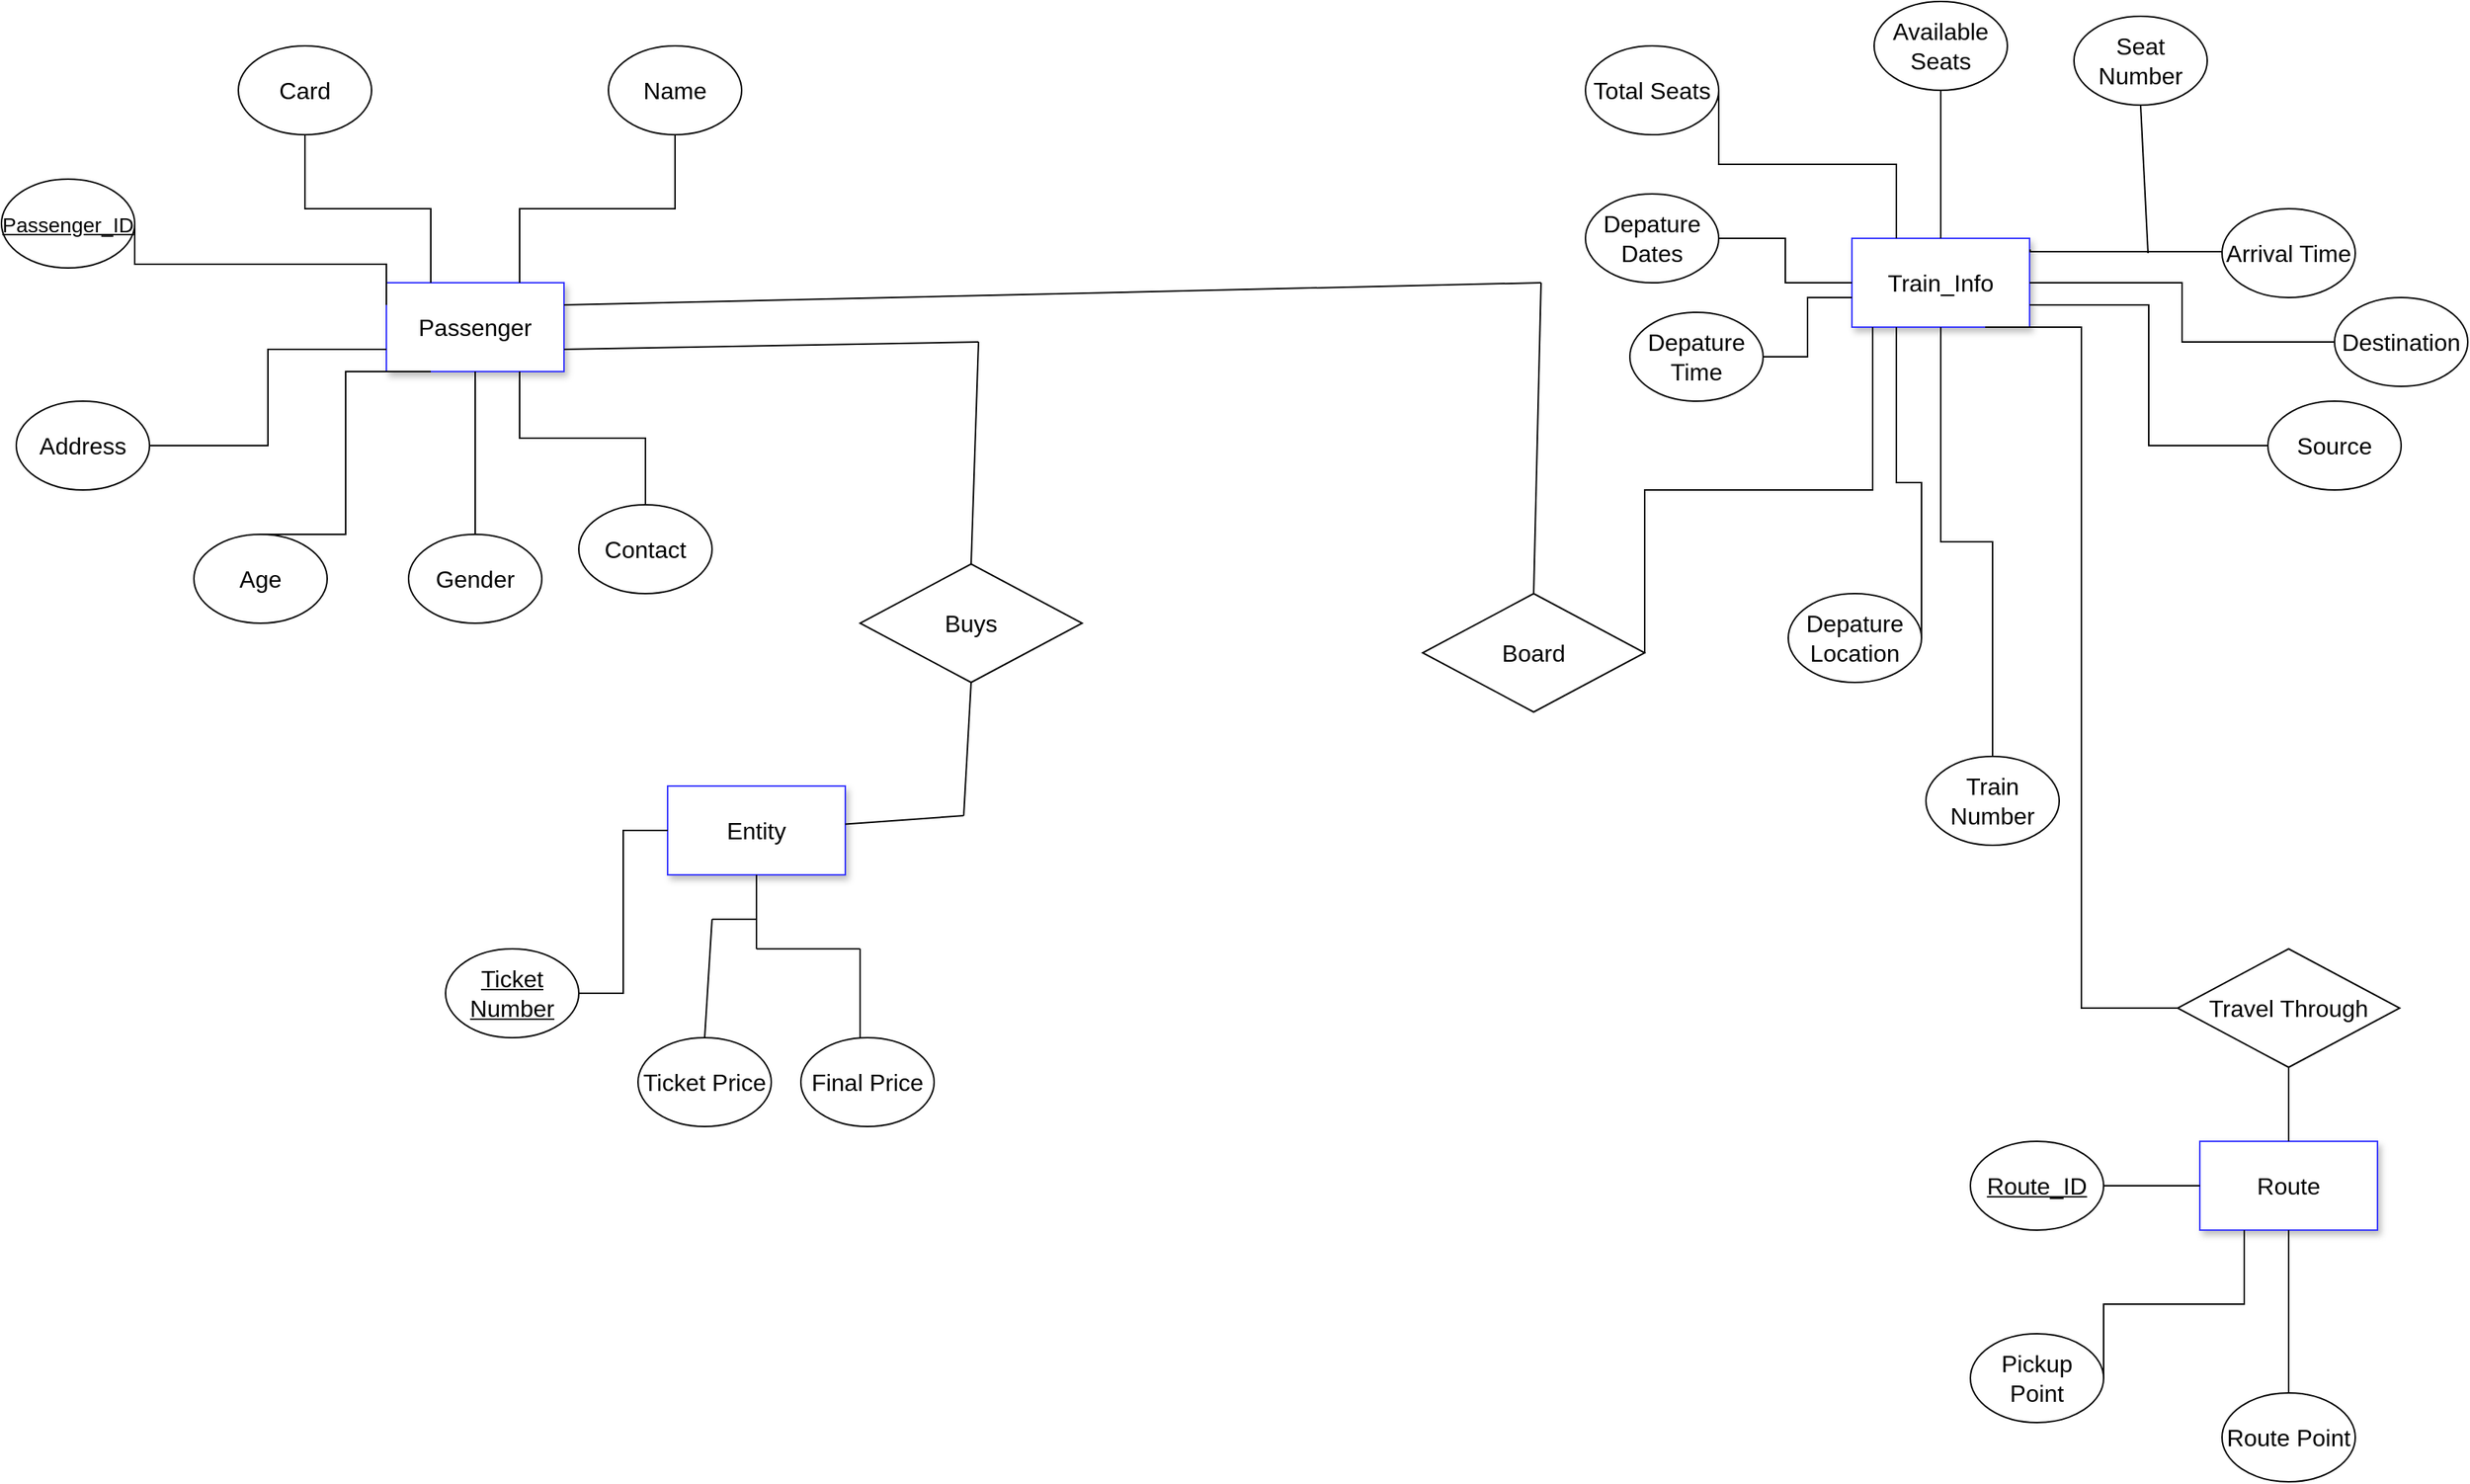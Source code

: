 <mxfile version="21.1.1" type="device">
  <diagram id="C5RBs43oDa-KdzZeNtuy" name="Page-1">
    <mxGraphModel dx="4052" dy="2457" grid="1" gridSize="10" guides="1" tooltips="1" connect="1" arrows="1" fold="1" page="1" pageScale="1" pageWidth="827" pageHeight="1169" math="0" shadow="0">
      <root>
        <mxCell id="WIyWlLk6GJQsqaUBKTNV-0" />
        <mxCell id="WIyWlLk6GJQsqaUBKTNV-1" parent="WIyWlLk6GJQsqaUBKTNV-0" />
        <mxCell id="ZJYMLbAnZgyfTpdH6xbu-0" value="Buys" style="rhombus;whiteSpace=wrap;html=1;fontSize=16;" vertex="1" parent="WIyWlLk6GJQsqaUBKTNV-1">
          <mxGeometry x="200" y="280" width="150" height="80" as="geometry" />
        </mxCell>
        <mxCell id="ZJYMLbAnZgyfTpdH6xbu-1" value="Board" style="rhombus;whiteSpace=wrap;html=1;fontSize=16;" vertex="1" parent="WIyWlLk6GJQsqaUBKTNV-1">
          <mxGeometry x="580" y="300" width="150" height="80" as="geometry" />
        </mxCell>
        <mxCell id="ZJYMLbAnZgyfTpdH6xbu-2" value="Entity" style="rounded=0;whiteSpace=wrap;html=1;fontSize=16;shadow=1;strokeColor=#3333FF;" vertex="1" parent="WIyWlLk6GJQsqaUBKTNV-1">
          <mxGeometry x="70" y="430" width="120" height="60" as="geometry" />
        </mxCell>
        <mxCell id="ZJYMLbAnZgyfTpdH6xbu-3" value="" style="endArrow=none;html=1;rounded=0;fontSize=12;startSize=8;endSize=8;curved=1;entryX=0.5;entryY=1;entryDx=0;entryDy=0;" edge="1" parent="WIyWlLk6GJQsqaUBKTNV-1" target="ZJYMLbAnZgyfTpdH6xbu-0">
          <mxGeometry width="50" height="50" relative="1" as="geometry">
            <mxPoint x="270" y="450" as="sourcePoint" />
            <mxPoint x="270" y="360" as="targetPoint" />
          </mxGeometry>
        </mxCell>
        <mxCell id="ZJYMLbAnZgyfTpdH6xbu-4" value="" style="endArrow=none;html=1;rounded=0;fontSize=12;startSize=8;endSize=8;curved=1;" edge="1" parent="WIyWlLk6GJQsqaUBKTNV-1" source="ZJYMLbAnZgyfTpdH6xbu-2">
          <mxGeometry width="50" height="50" relative="1" as="geometry">
            <mxPoint x="190" y="510" as="sourcePoint" />
            <mxPoint x="270" y="450" as="targetPoint" />
          </mxGeometry>
        </mxCell>
        <mxCell id="ZJYMLbAnZgyfTpdH6xbu-5" value="&lt;u&gt;Ticket Number&lt;/u&gt;" style="ellipse;whiteSpace=wrap;html=1;fontSize=16;" vertex="1" parent="WIyWlLk6GJQsqaUBKTNV-1">
          <mxGeometry x="-80" y="540" width="90" height="60" as="geometry" />
        </mxCell>
        <mxCell id="ZJYMLbAnZgyfTpdH6xbu-6" value="Ticket Price" style="ellipse;whiteSpace=wrap;html=1;fontSize=16;" vertex="1" parent="WIyWlLk6GJQsqaUBKTNV-1">
          <mxGeometry x="50" y="600" width="90" height="60" as="geometry" />
        </mxCell>
        <mxCell id="ZJYMLbAnZgyfTpdH6xbu-7" value="Final Price" style="ellipse;whiteSpace=wrap;html=1;fontSize=16;" vertex="1" parent="WIyWlLk6GJQsqaUBKTNV-1">
          <mxGeometry x="160" y="600" width="90" height="60" as="geometry" />
        </mxCell>
        <mxCell id="ZJYMLbAnZgyfTpdH6xbu-8" value="" style="endArrow=none;html=1;rounded=0;fontSize=12;startSize=8;endSize=8;curved=1;entryX=0.5;entryY=1;entryDx=0;entryDy=0;" edge="1" parent="WIyWlLk6GJQsqaUBKTNV-1" target="ZJYMLbAnZgyfTpdH6xbu-2">
          <mxGeometry width="50" height="50" relative="1" as="geometry">
            <mxPoint x="130" y="540" as="sourcePoint" />
            <mxPoint x="150" y="520" as="targetPoint" />
          </mxGeometry>
        </mxCell>
        <mxCell id="ZJYMLbAnZgyfTpdH6xbu-9" value="" style="endArrow=none;html=1;rounded=0;fontSize=12;startSize=8;endSize=8;curved=1;" edge="1" parent="WIyWlLk6GJQsqaUBKTNV-1">
          <mxGeometry width="50" height="50" relative="1" as="geometry">
            <mxPoint x="130" y="540" as="sourcePoint" />
            <mxPoint x="200" y="540" as="targetPoint" />
          </mxGeometry>
        </mxCell>
        <mxCell id="ZJYMLbAnZgyfTpdH6xbu-10" value="" style="endArrow=none;html=1;rounded=0;fontSize=12;startSize=8;endSize=8;curved=1;exitX=0.5;exitY=0;exitDx=0;exitDy=0;" edge="1" parent="WIyWlLk6GJQsqaUBKTNV-1" source="ZJYMLbAnZgyfTpdH6xbu-6">
          <mxGeometry width="50" height="50" relative="1" as="geometry">
            <mxPoint x="90" y="580" as="sourcePoint" />
            <mxPoint x="100" y="520" as="targetPoint" />
          </mxGeometry>
        </mxCell>
        <mxCell id="ZJYMLbAnZgyfTpdH6xbu-11" value="" style="endArrow=none;html=1;rounded=0;fontSize=12;startSize=8;endSize=8;curved=1;" edge="1" parent="WIyWlLk6GJQsqaUBKTNV-1">
          <mxGeometry width="50" height="50" relative="1" as="geometry">
            <mxPoint x="200" y="540" as="sourcePoint" />
            <mxPoint x="200" y="600" as="targetPoint" />
          </mxGeometry>
        </mxCell>
        <mxCell id="ZJYMLbAnZgyfTpdH6xbu-12" value="" style="endArrow=none;html=1;rounded=0;fontSize=12;startSize=8;endSize=8;curved=1;" edge="1" parent="WIyWlLk6GJQsqaUBKTNV-1">
          <mxGeometry width="50" height="50" relative="1" as="geometry">
            <mxPoint x="100" y="520" as="sourcePoint" />
            <mxPoint x="130" y="520" as="targetPoint" />
          </mxGeometry>
        </mxCell>
        <mxCell id="ZJYMLbAnZgyfTpdH6xbu-13" value="" style="endArrow=none;html=1;rounded=0;fontSize=12;startSize=8;endSize=8;entryX=0;entryY=0.5;entryDx=0;entryDy=0;exitX=1;exitY=0.5;exitDx=0;exitDy=0;edgeStyle=elbowEdgeStyle;" edge="1" parent="WIyWlLk6GJQsqaUBKTNV-1" source="ZJYMLbAnZgyfTpdH6xbu-5" target="ZJYMLbAnZgyfTpdH6xbu-2">
          <mxGeometry width="50" height="50" relative="1" as="geometry">
            <mxPoint x="10" y="530" as="sourcePoint" />
            <mxPoint x="60" y="480" as="targetPoint" />
          </mxGeometry>
        </mxCell>
        <mxCell id="ZJYMLbAnZgyfTpdH6xbu-15" value="Passenger" style="rounded=0;whiteSpace=wrap;html=1;fontSize=16;shadow=1;strokeColor=#3333FF;" vertex="1" parent="WIyWlLk6GJQsqaUBKTNV-1">
          <mxGeometry x="-120" y="90" width="120" height="60" as="geometry" />
        </mxCell>
        <mxCell id="ZJYMLbAnZgyfTpdH6xbu-16" value="Age" style="ellipse;whiteSpace=wrap;html=1;fontSize=16;" vertex="1" parent="WIyWlLk6GJQsqaUBKTNV-1">
          <mxGeometry x="-250" y="260" width="90" height="60" as="geometry" />
        </mxCell>
        <mxCell id="ZJYMLbAnZgyfTpdH6xbu-17" value="Card" style="ellipse;whiteSpace=wrap;html=1;fontSize=16;" vertex="1" parent="WIyWlLk6GJQsqaUBKTNV-1">
          <mxGeometry x="-220" y="-70" width="90" height="60" as="geometry" />
        </mxCell>
        <mxCell id="ZJYMLbAnZgyfTpdH6xbu-18" value="Address" style="ellipse;whiteSpace=wrap;html=1;fontSize=16;" vertex="1" parent="WIyWlLk6GJQsqaUBKTNV-1">
          <mxGeometry x="-370" y="170" width="90" height="60" as="geometry" />
        </mxCell>
        <mxCell id="ZJYMLbAnZgyfTpdH6xbu-19" value="Gender" style="ellipse;whiteSpace=wrap;html=1;fontSize=16;" vertex="1" parent="WIyWlLk6GJQsqaUBKTNV-1">
          <mxGeometry x="-105" y="260" width="90" height="60" as="geometry" />
        </mxCell>
        <mxCell id="ZJYMLbAnZgyfTpdH6xbu-20" value="&lt;font style=&quot;font-size: 14px;&quot;&gt;&lt;u&gt;Passenger_ID&lt;/u&gt;&lt;/font&gt;" style="ellipse;whiteSpace=wrap;html=1;fontSize=16;" vertex="1" parent="WIyWlLk6GJQsqaUBKTNV-1">
          <mxGeometry x="-380" y="20" width="90" height="60" as="geometry" />
        </mxCell>
        <mxCell id="ZJYMLbAnZgyfTpdH6xbu-21" value="Name" style="ellipse;whiteSpace=wrap;html=1;fontSize=16;" vertex="1" parent="WIyWlLk6GJQsqaUBKTNV-1">
          <mxGeometry x="30" y="-70" width="90" height="60" as="geometry" />
        </mxCell>
        <mxCell id="ZJYMLbAnZgyfTpdH6xbu-23" value="" style="endArrow=none;html=1;rounded=0;exitX=0.5;exitY=0;exitDx=0;exitDy=0;entryX=0.25;entryY=1;entryDx=0;entryDy=0;edgeStyle=elbowEdgeStyle;" edge="1" parent="WIyWlLk6GJQsqaUBKTNV-1" source="ZJYMLbAnZgyfTpdH6xbu-16" target="ZJYMLbAnZgyfTpdH6xbu-15">
          <mxGeometry width="50" height="50" relative="1" as="geometry">
            <mxPoint x="-80" y="210" as="sourcePoint" />
            <mxPoint x="-30" y="160" as="targetPoint" />
          </mxGeometry>
        </mxCell>
        <mxCell id="ZJYMLbAnZgyfTpdH6xbu-24" value="" style="endArrow=none;html=1;rounded=0;exitX=0.5;exitY=0;exitDx=0;exitDy=0;entryX=0.5;entryY=1;entryDx=0;entryDy=0;edgeStyle=elbowEdgeStyle;" edge="1" parent="WIyWlLk6GJQsqaUBKTNV-1" source="ZJYMLbAnZgyfTpdH6xbu-19" target="ZJYMLbAnZgyfTpdH6xbu-15">
          <mxGeometry width="50" height="50" relative="1" as="geometry">
            <mxPoint x="60" y="200" as="sourcePoint" />
            <mxPoint x="110" y="150" as="targetPoint" />
          </mxGeometry>
        </mxCell>
        <mxCell id="ZJYMLbAnZgyfTpdH6xbu-25" value="" style="endArrow=none;html=1;rounded=0;exitX=0.5;exitY=1;exitDx=0;exitDy=0;entryX=0.75;entryY=0;entryDx=0;entryDy=0;edgeStyle=elbowEdgeStyle;elbow=vertical;" edge="1" parent="WIyWlLk6GJQsqaUBKTNV-1" source="ZJYMLbAnZgyfTpdH6xbu-21" target="ZJYMLbAnZgyfTpdH6xbu-15">
          <mxGeometry width="50" height="50" relative="1" as="geometry">
            <mxPoint x="120" y="70" as="sourcePoint" />
            <mxPoint x="170" y="20" as="targetPoint" />
          </mxGeometry>
        </mxCell>
        <mxCell id="ZJYMLbAnZgyfTpdH6xbu-26" value="" style="endArrow=none;html=1;rounded=0;exitX=0.5;exitY=1;exitDx=0;exitDy=0;entryX=0.25;entryY=0;entryDx=0;entryDy=0;edgeStyle=elbowEdgeStyle;elbow=vertical;" edge="1" parent="WIyWlLk6GJQsqaUBKTNV-1" source="ZJYMLbAnZgyfTpdH6xbu-17" target="ZJYMLbAnZgyfTpdH6xbu-15">
          <mxGeometry width="50" height="50" relative="1" as="geometry">
            <mxPoint x="80" y="90" as="sourcePoint" />
            <mxPoint x="130" y="40" as="targetPoint" />
          </mxGeometry>
        </mxCell>
        <mxCell id="ZJYMLbAnZgyfTpdH6xbu-27" value="" style="endArrow=none;html=1;rounded=0;entryX=1;entryY=0.5;entryDx=0;entryDy=0;exitX=0;exitY=0.75;exitDx=0;exitDy=0;edgeStyle=elbowEdgeStyle;" edge="1" parent="WIyWlLk6GJQsqaUBKTNV-1" source="ZJYMLbAnZgyfTpdH6xbu-15" target="ZJYMLbAnZgyfTpdH6xbu-18">
          <mxGeometry width="50" height="50" relative="1" as="geometry">
            <mxPoint x="-260" y="310" as="sourcePoint" />
            <mxPoint x="-210" y="260" as="targetPoint" />
          </mxGeometry>
        </mxCell>
        <mxCell id="ZJYMLbAnZgyfTpdH6xbu-28" value="" style="endArrow=none;html=1;rounded=0;exitX=1;exitY=0.5;exitDx=0;exitDy=0;entryX=0;entryY=0.25;entryDx=0;entryDy=0;edgeStyle=elbowEdgeStyle;elbow=vertical;" edge="1" parent="WIyWlLk6GJQsqaUBKTNV-1" source="ZJYMLbAnZgyfTpdH6xbu-20" target="ZJYMLbAnZgyfTpdH6xbu-15">
          <mxGeometry width="50" height="50" relative="1" as="geometry">
            <mxPoint x="-170" y="140" as="sourcePoint" />
            <mxPoint x="-120" y="90" as="targetPoint" />
          </mxGeometry>
        </mxCell>
        <mxCell id="ZJYMLbAnZgyfTpdH6xbu-29" value="Contact" style="ellipse;whiteSpace=wrap;html=1;fontSize=16;" vertex="1" parent="WIyWlLk6GJQsqaUBKTNV-1">
          <mxGeometry x="10" y="240" width="90" height="60" as="geometry" />
        </mxCell>
        <mxCell id="ZJYMLbAnZgyfTpdH6xbu-30" value="" style="endArrow=none;html=1;rounded=0;exitX=0.5;exitY=0;exitDx=0;exitDy=0;entryX=0.75;entryY=1;entryDx=0;entryDy=0;edgeStyle=elbowEdgeStyle;elbow=vertical;" edge="1" parent="WIyWlLk6GJQsqaUBKTNV-1" source="ZJYMLbAnZgyfTpdH6xbu-29" target="ZJYMLbAnZgyfTpdH6xbu-15">
          <mxGeometry width="50" height="50" relative="1" as="geometry">
            <mxPoint x="100" y="110" as="sourcePoint" />
            <mxPoint x="150" y="60" as="targetPoint" />
          </mxGeometry>
        </mxCell>
        <mxCell id="ZJYMLbAnZgyfTpdH6xbu-31" value="" style="endArrow=none;html=1;rounded=0;exitX=0.5;exitY=0;exitDx=0;exitDy=0;" edge="1" parent="WIyWlLk6GJQsqaUBKTNV-1" source="ZJYMLbAnZgyfTpdH6xbu-0">
          <mxGeometry width="50" height="50" relative="1" as="geometry">
            <mxPoint x="270" y="210" as="sourcePoint" />
            <mxPoint x="280" y="130" as="targetPoint" />
          </mxGeometry>
        </mxCell>
        <mxCell id="ZJYMLbAnZgyfTpdH6xbu-32" value="" style="endArrow=none;html=1;rounded=0;exitX=1;exitY=0.75;exitDx=0;exitDy=0;" edge="1" parent="WIyWlLk6GJQsqaUBKTNV-1" source="ZJYMLbAnZgyfTpdH6xbu-15">
          <mxGeometry width="50" height="50" relative="1" as="geometry">
            <mxPoint x="120" y="130" as="sourcePoint" />
            <mxPoint x="280" y="130" as="targetPoint" />
          </mxGeometry>
        </mxCell>
        <mxCell id="ZJYMLbAnZgyfTpdH6xbu-35" value="" style="endArrow=none;html=1;rounded=0;exitX=0.5;exitY=0;exitDx=0;exitDy=0;" edge="1" parent="WIyWlLk6GJQsqaUBKTNV-1" source="ZJYMLbAnZgyfTpdH6xbu-1">
          <mxGeometry width="50" height="50" relative="1" as="geometry">
            <mxPoint x="630" y="120" as="sourcePoint" />
            <mxPoint x="660" y="90" as="targetPoint" />
          </mxGeometry>
        </mxCell>
        <mxCell id="ZJYMLbAnZgyfTpdH6xbu-36" value="" style="endArrow=none;html=1;rounded=0;exitX=1;exitY=0.25;exitDx=0;exitDy=0;" edge="1" parent="WIyWlLk6GJQsqaUBKTNV-1" source="ZJYMLbAnZgyfTpdH6xbu-15">
          <mxGeometry width="50" height="50" relative="1" as="geometry">
            <mxPoint x="550" y="150" as="sourcePoint" />
            <mxPoint x="660" y="90" as="targetPoint" />
          </mxGeometry>
        </mxCell>
        <mxCell id="ZJYMLbAnZgyfTpdH6xbu-37" value="Train_Info" style="rounded=0;whiteSpace=wrap;html=1;fontSize=16;shadow=1;strokeColor=#3333FF;" vertex="1" parent="WIyWlLk6GJQsqaUBKTNV-1">
          <mxGeometry x="870" y="60" width="120" height="60" as="geometry" />
        </mxCell>
        <mxCell id="ZJYMLbAnZgyfTpdH6xbu-38" value="Total Seats" style="ellipse;whiteSpace=wrap;html=1;fontSize=16;" vertex="1" parent="WIyWlLk6GJQsqaUBKTNV-1">
          <mxGeometry x="690" y="-70" width="90" height="60" as="geometry" />
        </mxCell>
        <mxCell id="ZJYMLbAnZgyfTpdH6xbu-39" value="Available Seats" style="ellipse;whiteSpace=wrap;html=1;fontSize=16;" vertex="1" parent="WIyWlLk6GJQsqaUBKTNV-1">
          <mxGeometry x="885" y="-100" width="90" height="60" as="geometry" />
        </mxCell>
        <mxCell id="ZJYMLbAnZgyfTpdH6xbu-40" value="Seat Number" style="ellipse;whiteSpace=wrap;html=1;fontSize=16;" vertex="1" parent="WIyWlLk6GJQsqaUBKTNV-1">
          <mxGeometry x="1020" y="-90" width="90" height="60" as="geometry" />
        </mxCell>
        <mxCell id="ZJYMLbAnZgyfTpdH6xbu-41" value="Arrival Time" style="ellipse;whiteSpace=wrap;html=1;fontSize=16;" vertex="1" parent="WIyWlLk6GJQsqaUBKTNV-1">
          <mxGeometry x="1120" y="40" width="90" height="60" as="geometry" />
        </mxCell>
        <mxCell id="ZJYMLbAnZgyfTpdH6xbu-42" value="Depature Dates" style="ellipse;whiteSpace=wrap;html=1;fontSize=16;" vertex="1" parent="WIyWlLk6GJQsqaUBKTNV-1">
          <mxGeometry x="690" y="30" width="90" height="60" as="geometry" />
        </mxCell>
        <mxCell id="ZJYMLbAnZgyfTpdH6xbu-43" value="Depature Time" style="ellipse;whiteSpace=wrap;html=1;fontSize=16;" vertex="1" parent="WIyWlLk6GJQsqaUBKTNV-1">
          <mxGeometry x="720" y="110" width="90" height="60" as="geometry" />
        </mxCell>
        <mxCell id="ZJYMLbAnZgyfTpdH6xbu-44" value="Depature Location" style="ellipse;whiteSpace=wrap;html=1;fontSize=16;" vertex="1" parent="WIyWlLk6GJQsqaUBKTNV-1">
          <mxGeometry x="827" y="300" width="90" height="60" as="geometry" />
        </mxCell>
        <mxCell id="ZJYMLbAnZgyfTpdH6xbu-45" value="Train Number" style="ellipse;whiteSpace=wrap;html=1;fontSize=16;" vertex="1" parent="WIyWlLk6GJQsqaUBKTNV-1">
          <mxGeometry x="920" y="410" width="90" height="60" as="geometry" />
        </mxCell>
        <mxCell id="ZJYMLbAnZgyfTpdH6xbu-50" value="" style="endArrow=none;html=1;rounded=0;exitX=0.5;exitY=0;exitDx=0;exitDy=0;entryX=0.5;entryY=1;entryDx=0;entryDy=0;edgeStyle=elbowEdgeStyle;elbow=vertical;" edge="1" parent="WIyWlLk6GJQsqaUBKTNV-1" source="ZJYMLbAnZgyfTpdH6xbu-45" target="ZJYMLbAnZgyfTpdH6xbu-37">
          <mxGeometry width="50" height="50" relative="1" as="geometry">
            <mxPoint x="1020" y="210" as="sourcePoint" />
            <mxPoint x="1070" y="160" as="targetPoint" />
          </mxGeometry>
        </mxCell>
        <mxCell id="ZJYMLbAnZgyfTpdH6xbu-51" value="" style="endArrow=none;html=1;rounded=0;exitX=1;exitY=0.5;exitDx=0;exitDy=0;entryX=0.25;entryY=1;entryDx=0;entryDy=0;edgeStyle=elbowEdgeStyle;elbow=vertical;" edge="1" parent="WIyWlLk6GJQsqaUBKTNV-1" source="ZJYMLbAnZgyfTpdH6xbu-44" target="ZJYMLbAnZgyfTpdH6xbu-37">
          <mxGeometry width="50" height="50" relative="1" as="geometry">
            <mxPoint x="895" y="210" as="sourcePoint" />
            <mxPoint x="940" y="130" as="targetPoint" />
          </mxGeometry>
        </mxCell>
        <mxCell id="ZJYMLbAnZgyfTpdH6xbu-52" value="" style="endArrow=none;html=1;rounded=0;exitX=1;exitY=0.5;exitDx=0;exitDy=0;edgeStyle=elbowEdgeStyle;" edge="1" parent="WIyWlLk6GJQsqaUBKTNV-1" source="ZJYMLbAnZgyfTpdH6xbu-43">
          <mxGeometry width="50" height="50" relative="1" as="geometry">
            <mxPoint x="905" y="220" as="sourcePoint" />
            <mxPoint x="870" y="100" as="targetPoint" />
          </mxGeometry>
        </mxCell>
        <mxCell id="ZJYMLbAnZgyfTpdH6xbu-53" value="" style="endArrow=none;html=1;rounded=0;exitX=1;exitY=0.5;exitDx=0;exitDy=0;entryX=0;entryY=0.5;entryDx=0;entryDy=0;edgeStyle=elbowEdgeStyle;" edge="1" parent="WIyWlLk6GJQsqaUBKTNV-1" source="ZJYMLbAnZgyfTpdH6xbu-42" target="ZJYMLbAnZgyfTpdH6xbu-37">
          <mxGeometry width="50" height="50" relative="1" as="geometry">
            <mxPoint x="915" y="230" as="sourcePoint" />
            <mxPoint x="960" y="150" as="targetPoint" />
          </mxGeometry>
        </mxCell>
        <mxCell id="ZJYMLbAnZgyfTpdH6xbu-54" value="" style="endArrow=none;html=1;rounded=0;exitX=1;exitY=0.5;exitDx=0;exitDy=0;entryX=0.25;entryY=0;entryDx=0;entryDy=0;edgeStyle=elbowEdgeStyle;elbow=vertical;" edge="1" parent="WIyWlLk6GJQsqaUBKTNV-1" source="ZJYMLbAnZgyfTpdH6xbu-38" target="ZJYMLbAnZgyfTpdH6xbu-37">
          <mxGeometry width="50" height="50" relative="1" as="geometry">
            <mxPoint x="840" y="40" as="sourcePoint" />
            <mxPoint x="890" y="-10" as="targetPoint" />
          </mxGeometry>
        </mxCell>
        <mxCell id="ZJYMLbAnZgyfTpdH6xbu-56" value="" style="endArrow=none;html=1;rounded=0;exitX=0;exitY=0.5;exitDx=0;exitDy=0;entryX=1.003;entryY=0.125;entryDx=0;entryDy=0;edgeStyle=elbowEdgeStyle;elbow=vertical;entryPerimeter=0;" edge="1" parent="WIyWlLk6GJQsqaUBKTNV-1" source="ZJYMLbAnZgyfTpdH6xbu-41" target="ZJYMLbAnZgyfTpdH6xbu-37">
          <mxGeometry width="50" height="50" relative="1" as="geometry">
            <mxPoint x="940" y="210" as="sourcePoint" />
            <mxPoint x="940" y="130" as="targetPoint" />
          </mxGeometry>
        </mxCell>
        <mxCell id="ZJYMLbAnZgyfTpdH6xbu-57" value="" style="endArrow=none;html=1;rounded=0;entryX=0.5;entryY=1;entryDx=0;entryDy=0;elbow=vertical;" edge="1" parent="WIyWlLk6GJQsqaUBKTNV-1" target="ZJYMLbAnZgyfTpdH6xbu-40">
          <mxGeometry width="50" height="50" relative="1" as="geometry">
            <mxPoint x="1070" y="70" as="sourcePoint" />
            <mxPoint x="950" y="140" as="targetPoint" />
          </mxGeometry>
        </mxCell>
        <mxCell id="ZJYMLbAnZgyfTpdH6xbu-58" value="" style="endArrow=none;html=1;rounded=0;exitX=0.5;exitY=1;exitDx=0;exitDy=0;entryX=0.5;entryY=0;entryDx=0;entryDy=0;edgeStyle=elbowEdgeStyle;elbow=vertical;" edge="1" parent="WIyWlLk6GJQsqaUBKTNV-1" source="ZJYMLbAnZgyfTpdH6xbu-39" target="ZJYMLbAnZgyfTpdH6xbu-37">
          <mxGeometry width="50" height="50" relative="1" as="geometry">
            <mxPoint x="960" y="230" as="sourcePoint" />
            <mxPoint x="960" y="150" as="targetPoint" />
            <Array as="points">
              <mxPoint x="930" y="30" />
            </Array>
          </mxGeometry>
        </mxCell>
        <mxCell id="ZJYMLbAnZgyfTpdH6xbu-60" value="Source" style="ellipse;whiteSpace=wrap;html=1;fontSize=16;" vertex="1" parent="WIyWlLk6GJQsqaUBKTNV-1">
          <mxGeometry x="1151" y="170" width="90" height="60" as="geometry" />
        </mxCell>
        <mxCell id="ZJYMLbAnZgyfTpdH6xbu-61" value="" style="endArrow=none;html=1;rounded=0;exitX=0;exitY=0.5;exitDx=0;exitDy=0;edgeStyle=elbowEdgeStyle;entryX=1;entryY=0.75;entryDx=0;entryDy=0;" edge="1" parent="WIyWlLk6GJQsqaUBKTNV-1" source="ZJYMLbAnZgyfTpdH6xbu-60" target="ZJYMLbAnZgyfTpdH6xbu-37">
          <mxGeometry width="50" height="50" relative="1" as="geometry">
            <mxPoint x="940" y="210" as="sourcePoint" />
            <mxPoint x="960" y="120" as="targetPoint" />
          </mxGeometry>
        </mxCell>
        <mxCell id="ZJYMLbAnZgyfTpdH6xbu-63" value="Destination" style="ellipse;whiteSpace=wrap;html=1;fontSize=16;" vertex="1" parent="WIyWlLk6GJQsqaUBKTNV-1">
          <mxGeometry x="1196" y="100" width="90" height="60" as="geometry" />
        </mxCell>
        <mxCell id="ZJYMLbAnZgyfTpdH6xbu-64" value="" style="endArrow=none;html=1;rounded=0;entryX=1;entryY=0.5;entryDx=0;entryDy=0;edgeStyle=elbowEdgeStyle;exitX=0;exitY=0.5;exitDx=0;exitDy=0;" edge="1" parent="WIyWlLk6GJQsqaUBKTNV-1" source="ZJYMLbAnZgyfTpdH6xbu-63" target="ZJYMLbAnZgyfTpdH6xbu-37">
          <mxGeometry width="50" height="50" relative="1" as="geometry">
            <mxPoint x="1150" y="150" as="sourcePoint" />
            <mxPoint x="940" y="130" as="targetPoint" />
          </mxGeometry>
        </mxCell>
        <mxCell id="ZJYMLbAnZgyfTpdH6xbu-65" value="" style="endArrow=none;html=1;rounded=0;edgeStyle=elbowEdgeStyle;elbow=vertical;exitX=1;exitY=0.5;exitDx=0;exitDy=0;" edge="1" parent="WIyWlLk6GJQsqaUBKTNV-1" source="ZJYMLbAnZgyfTpdH6xbu-1">
          <mxGeometry width="50" height="50" relative="1" as="geometry">
            <mxPoint x="910" y="410" as="sourcePoint" />
            <mxPoint x="884" y="120" as="targetPoint" />
          </mxGeometry>
        </mxCell>
        <mxCell id="ZJYMLbAnZgyfTpdH6xbu-66" style="edgeStyle=orthogonalEdgeStyle;rounded=0;orthogonalLoop=1;jettySize=auto;html=1;exitX=0.5;exitY=1;exitDx=0;exitDy=0;" edge="1" parent="WIyWlLk6GJQsqaUBKTNV-1" source="ZJYMLbAnZgyfTpdH6xbu-44" target="ZJYMLbAnZgyfTpdH6xbu-44">
          <mxGeometry relative="1" as="geometry" />
        </mxCell>
        <mxCell id="ZJYMLbAnZgyfTpdH6xbu-67" value="Travel Through" style="rhombus;whiteSpace=wrap;html=1;fontSize=16;" vertex="1" parent="WIyWlLk6GJQsqaUBKTNV-1">
          <mxGeometry x="1090" y="540" width="150" height="80" as="geometry" />
        </mxCell>
        <mxCell id="ZJYMLbAnZgyfTpdH6xbu-69" value="" style="endArrow=none;html=1;rounded=0;exitX=0;exitY=0.5;exitDx=0;exitDy=0;entryX=0.75;entryY=1;entryDx=0;entryDy=0;edgeStyle=elbowEdgeStyle;" edge="1" parent="WIyWlLk6GJQsqaUBKTNV-1" source="ZJYMLbAnZgyfTpdH6xbu-67" target="ZJYMLbAnZgyfTpdH6xbu-37">
          <mxGeometry width="50" height="50" relative="1" as="geometry">
            <mxPoint x="1160" y="360" as="sourcePoint" />
            <mxPoint x="1210" y="310" as="targetPoint" />
          </mxGeometry>
        </mxCell>
        <mxCell id="ZJYMLbAnZgyfTpdH6xbu-70" value="Route" style="rounded=0;whiteSpace=wrap;html=1;fontSize=16;shadow=1;strokeColor=#3333FF;" vertex="1" parent="WIyWlLk6GJQsqaUBKTNV-1">
          <mxGeometry x="1105" y="670" width="120" height="60" as="geometry" />
        </mxCell>
        <mxCell id="ZJYMLbAnZgyfTpdH6xbu-71" value="&lt;u&gt;Route_ID&lt;/u&gt;" style="ellipse;whiteSpace=wrap;html=1;fontSize=16;" vertex="1" parent="WIyWlLk6GJQsqaUBKTNV-1">
          <mxGeometry x="950" y="670" width="90" height="60" as="geometry" />
        </mxCell>
        <mxCell id="ZJYMLbAnZgyfTpdH6xbu-73" value="Pickup Point" style="ellipse;whiteSpace=wrap;html=1;fontSize=16;" vertex="1" parent="WIyWlLk6GJQsqaUBKTNV-1">
          <mxGeometry x="950" y="800" width="90" height="60" as="geometry" />
        </mxCell>
        <mxCell id="ZJYMLbAnZgyfTpdH6xbu-74" value="Route Point" style="ellipse;whiteSpace=wrap;html=1;fontSize=16;" vertex="1" parent="WIyWlLk6GJQsqaUBKTNV-1">
          <mxGeometry x="1120" y="840" width="90" height="60" as="geometry" />
        </mxCell>
        <mxCell id="ZJYMLbAnZgyfTpdH6xbu-75" value="" style="endArrow=none;html=1;rounded=0;exitX=1;exitY=0.5;exitDx=0;exitDy=0;entryX=0;entryY=0.5;entryDx=0;entryDy=0;" edge="1" parent="WIyWlLk6GJQsqaUBKTNV-1" source="ZJYMLbAnZgyfTpdH6xbu-71" target="ZJYMLbAnZgyfTpdH6xbu-70">
          <mxGeometry width="50" height="50" relative="1" as="geometry">
            <mxPoint x="1130" y="810" as="sourcePoint" />
            <mxPoint x="1180" y="760" as="targetPoint" />
          </mxGeometry>
        </mxCell>
        <mxCell id="ZJYMLbAnZgyfTpdH6xbu-76" value="" style="endArrow=none;html=1;rounded=0;exitX=1;exitY=0.5;exitDx=0;exitDy=0;entryX=0.25;entryY=1;entryDx=0;entryDy=0;edgeStyle=elbowEdgeStyle;elbow=vertical;" edge="1" parent="WIyWlLk6GJQsqaUBKTNV-1" source="ZJYMLbAnZgyfTpdH6xbu-73" target="ZJYMLbAnZgyfTpdH6xbu-70">
          <mxGeometry width="50" height="50" relative="1" as="geometry">
            <mxPoint x="1150" y="820" as="sourcePoint" />
            <mxPoint x="1200" y="770" as="targetPoint" />
          </mxGeometry>
        </mxCell>
        <mxCell id="ZJYMLbAnZgyfTpdH6xbu-77" value="" style="endArrow=none;html=1;rounded=0;exitX=0.5;exitY=0;exitDx=0;exitDy=0;entryX=0.5;entryY=1;entryDx=0;entryDy=0;" edge="1" parent="WIyWlLk6GJQsqaUBKTNV-1" source="ZJYMLbAnZgyfTpdH6xbu-74" target="ZJYMLbAnZgyfTpdH6xbu-70">
          <mxGeometry width="50" height="50" relative="1" as="geometry">
            <mxPoint x="1190" y="800" as="sourcePoint" />
            <mxPoint x="1240" y="750" as="targetPoint" />
          </mxGeometry>
        </mxCell>
        <mxCell id="ZJYMLbAnZgyfTpdH6xbu-78" value="" style="endArrow=none;html=1;rounded=0;exitX=0.5;exitY=0;exitDx=0;exitDy=0;entryX=0.5;entryY=1;entryDx=0;entryDy=0;" edge="1" parent="WIyWlLk6GJQsqaUBKTNV-1" source="ZJYMLbAnZgyfTpdH6xbu-70" target="ZJYMLbAnZgyfTpdH6xbu-67">
          <mxGeometry width="50" height="50" relative="1" as="geometry">
            <mxPoint x="1380" y="550" as="sourcePoint" />
            <mxPoint x="1430" y="500" as="targetPoint" />
          </mxGeometry>
        </mxCell>
      </root>
    </mxGraphModel>
  </diagram>
</mxfile>
